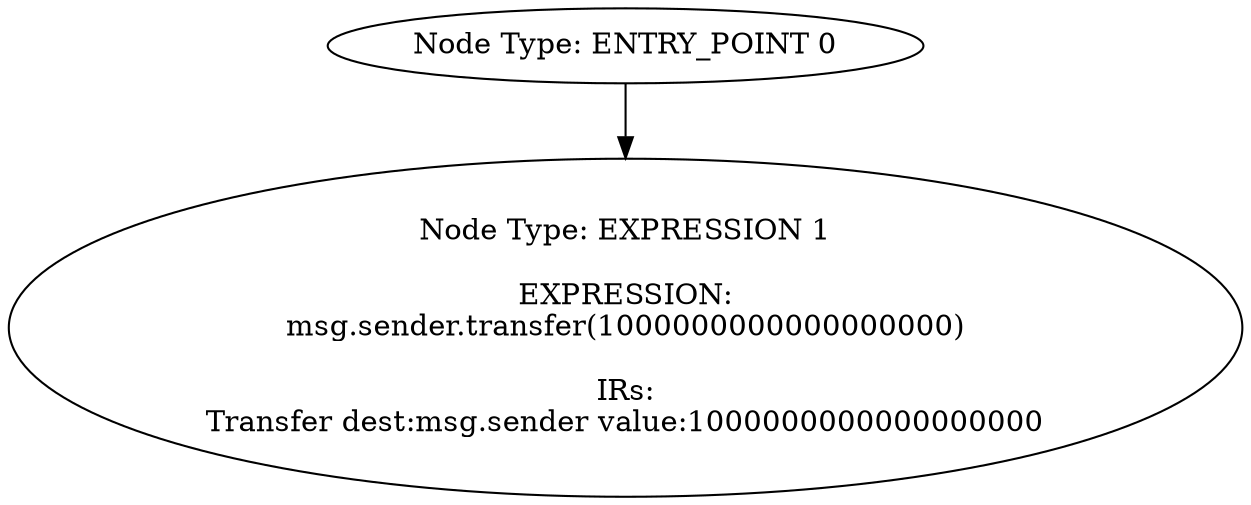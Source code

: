 digraph{
0[label="Node Type: ENTRY_POINT 0
"];
0->1;
1[label="Node Type: EXPRESSION 1

EXPRESSION:
msg.sender.transfer(1000000000000000000)

IRs:
Transfer dest:msg.sender value:1000000000000000000"];
}
